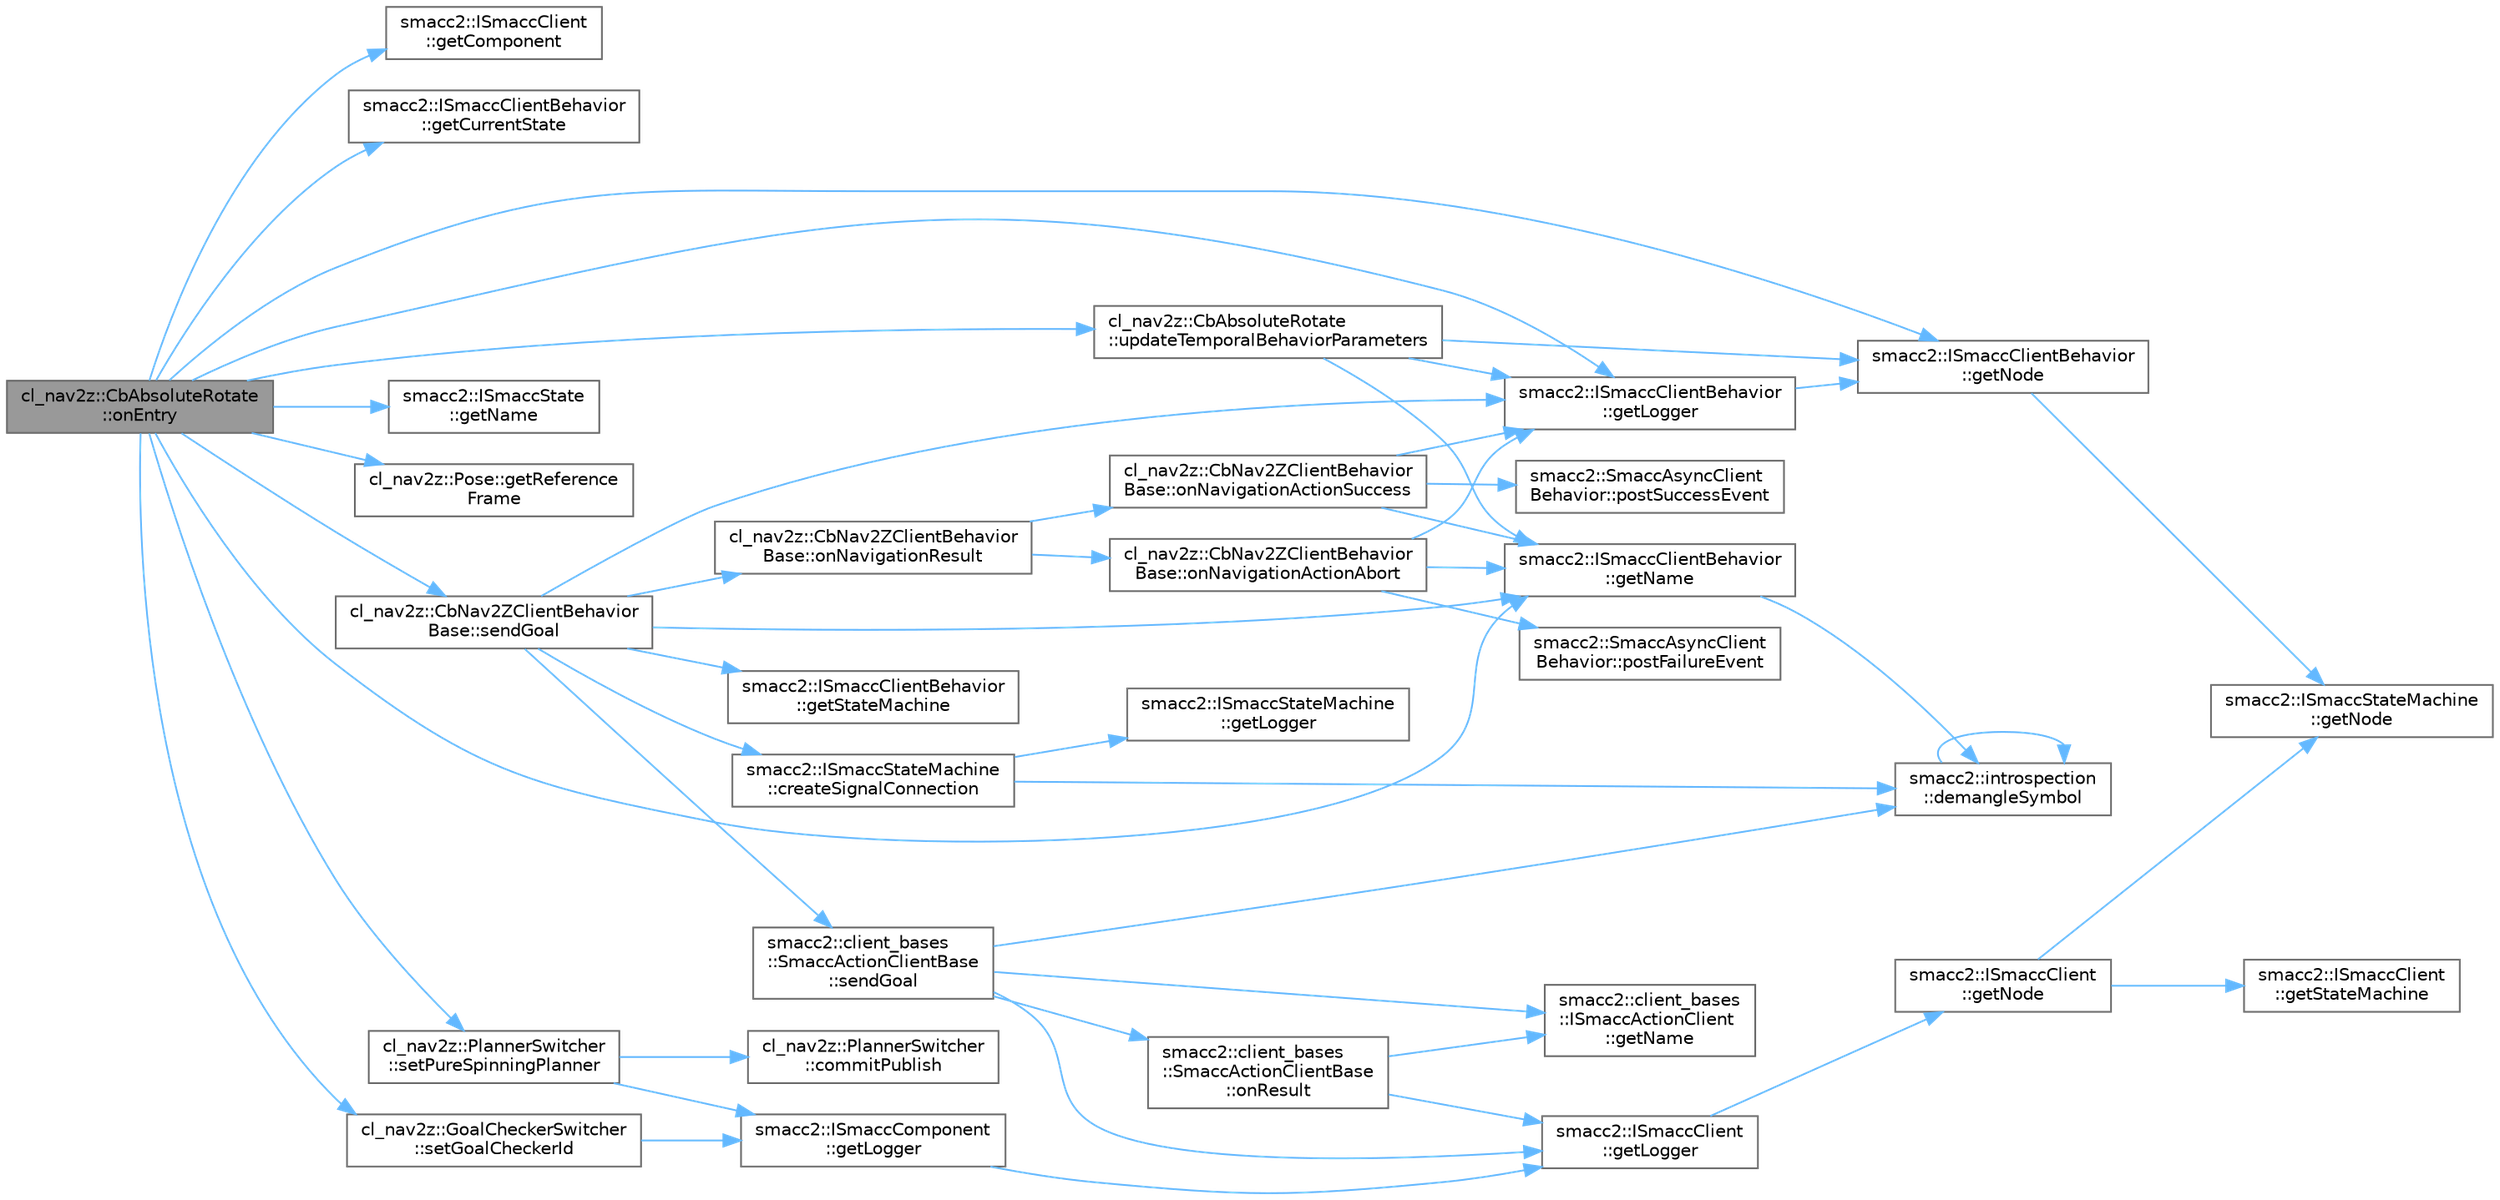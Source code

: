 digraph "cl_nav2z::CbAbsoluteRotate::onEntry"
{
 // LATEX_PDF_SIZE
  bgcolor="transparent";
  edge [fontname=Helvetica,fontsize=10,labelfontname=Helvetica,labelfontsize=10];
  node [fontname=Helvetica,fontsize=10,shape=box,height=0.2,width=0.4];
  rankdir="LR";
  Node1 [label="cl_nav2z::CbAbsoluteRotate\l::onEntry",height=0.2,width=0.4,color="gray40", fillcolor="grey60", style="filled", fontcolor="black",tooltip=" "];
  Node1 -> Node2 [color="steelblue1",style="solid"];
  Node2 [label="smacc2::ISmaccClient\l::getComponent",height=0.2,width=0.4,color="grey40", fillcolor="white", style="filled",URL="$classsmacc2_1_1ISmaccClient.html#afc6e0f5f82a4552134c9423b75e3ca1d",tooltip=" "];
  Node1 -> Node3 [color="steelblue1",style="solid"];
  Node3 [label="smacc2::ISmaccClientBehavior\l::getCurrentState",height=0.2,width=0.4,color="grey40", fillcolor="white", style="filled",URL="$classsmacc2_1_1ISmaccClientBehavior.html#a1a667b94eddb33662912587e87289cc1",tooltip=" "];
  Node1 -> Node4 [color="steelblue1",style="solid"];
  Node4 [label="smacc2::ISmaccClientBehavior\l::getLogger",height=0.2,width=0.4,color="grey40", fillcolor="white", style="filled",URL="$classsmacc2_1_1ISmaccClientBehavior.html#a9c3d82542c800e2ba5207c5cff0e63e8",tooltip=" "];
  Node4 -> Node5 [color="steelblue1",style="solid"];
  Node5 [label="smacc2::ISmaccClientBehavior\l::getNode",height=0.2,width=0.4,color="grey40", fillcolor="white", style="filled",URL="$classsmacc2_1_1ISmaccClientBehavior.html#aa1b28d5e8a5208fff8160f9df9a89dc6",tooltip=" "];
  Node5 -> Node6 [color="steelblue1",style="solid"];
  Node6 [label="smacc2::ISmaccStateMachine\l::getNode",height=0.2,width=0.4,color="grey40", fillcolor="white", style="filled",URL="$classsmacc2_1_1ISmaccStateMachine.html#a2cf8b817f7e137fc648e373ae4614a2f",tooltip=" "];
  Node1 -> Node7 [color="steelblue1",style="solid"];
  Node7 [label="smacc2::ISmaccClientBehavior\l::getName",height=0.2,width=0.4,color="grey40", fillcolor="white", style="filled",URL="$classsmacc2_1_1ISmaccClientBehavior.html#a3feaa9c382a7d376b7ba0017a63e294e",tooltip=" "];
  Node7 -> Node8 [color="steelblue1",style="solid"];
  Node8 [label="smacc2::introspection\l::demangleSymbol",height=0.2,width=0.4,color="grey40", fillcolor="white", style="filled",URL="$namespacesmacc2_1_1introspection.html#aba19132e50f25adee919c2504ae6a3a2",tooltip=" "];
  Node8 -> Node8 [color="steelblue1",style="solid"];
  Node1 -> Node9 [color="steelblue1",style="solid"];
  Node9 [label="smacc2::ISmaccState\l::getName",height=0.2,width=0.4,color="grey40", fillcolor="white", style="filled",URL="$classsmacc2_1_1ISmaccState.html#a69ec6fafcc7f109198412433cf06cbcc",tooltip=" "];
  Node1 -> Node5 [color="steelblue1",style="solid"];
  Node1 -> Node10 [color="steelblue1",style="solid"];
  Node10 [label="cl_nav2z::Pose::getReference\lFrame",height=0.2,width=0.4,color="grey40", fillcolor="white", style="filled",URL="$classcl__nav2z_1_1Pose.html#aa2694e3003979889f098a247c989b685",tooltip=" "];
  Node1 -> Node11 [color="steelblue1",style="solid"];
  Node11 [label="cl_nav2z::CbNav2ZClientBehavior\lBase::sendGoal",height=0.2,width=0.4,color="grey40", fillcolor="white", style="filled",URL="$classcl__nav2z_1_1CbNav2ZClientBehaviorBase.html#a1b4b0601a185ffc77453c1a5b35d21e0",tooltip=" "];
  Node11 -> Node12 [color="steelblue1",style="solid"];
  Node12 [label="smacc2::ISmaccStateMachine\l::createSignalConnection",height=0.2,width=0.4,color="grey40", fillcolor="white", style="filled",URL="$classsmacc2_1_1ISmaccStateMachine.html#a25f13e947197c61b66c12cf58ee351d5",tooltip=" "];
  Node12 -> Node8 [color="steelblue1",style="solid"];
  Node12 -> Node13 [color="steelblue1",style="solid"];
  Node13 [label="smacc2::ISmaccStateMachine\l::getLogger",height=0.2,width=0.4,color="grey40", fillcolor="white", style="filled",URL="$classsmacc2_1_1ISmaccStateMachine.html#acc4b310700e4256383d28f56217c3ce1",tooltip=" "];
  Node11 -> Node4 [color="steelblue1",style="solid"];
  Node11 -> Node7 [color="steelblue1",style="solid"];
  Node11 -> Node14 [color="steelblue1",style="solid"];
  Node14 [label="smacc2::ISmaccClientBehavior\l::getStateMachine",height=0.2,width=0.4,color="grey40", fillcolor="white", style="filled",URL="$classsmacc2_1_1ISmaccClientBehavior.html#aef894ccf74067413e7cf501dbf022cd2",tooltip=" "];
  Node11 -> Node15 [color="steelblue1",style="solid"];
  Node15 [label="cl_nav2z::CbNav2ZClientBehavior\lBase::onNavigationResult",height=0.2,width=0.4,color="grey40", fillcolor="white", style="filled",URL="$classcl__nav2z_1_1CbNav2ZClientBehaviorBase.html#a27843e175cfac316a613a0a342c7e450",tooltip=" "];
  Node15 -> Node16 [color="steelblue1",style="solid"];
  Node16 [label="cl_nav2z::CbNav2ZClientBehavior\lBase::onNavigationActionAbort",height=0.2,width=0.4,color="grey40", fillcolor="white", style="filled",URL="$classcl__nav2z_1_1CbNav2ZClientBehaviorBase.html#ac1509a1f84bdf6f4a0d62dbde6a8c12f",tooltip=" "];
  Node16 -> Node4 [color="steelblue1",style="solid"];
  Node16 -> Node7 [color="steelblue1",style="solid"];
  Node16 -> Node17 [color="steelblue1",style="solid"];
  Node17 [label="smacc2::SmaccAsyncClient\lBehavior::postFailureEvent",height=0.2,width=0.4,color="grey40", fillcolor="white", style="filled",URL="$classsmacc2_1_1SmaccAsyncClientBehavior.html#afcb5c1a0bf3b9bae6c54e8f5ef1bc04d",tooltip=" "];
  Node15 -> Node18 [color="steelblue1",style="solid"];
  Node18 [label="cl_nav2z::CbNav2ZClientBehavior\lBase::onNavigationActionSuccess",height=0.2,width=0.4,color="grey40", fillcolor="white", style="filled",URL="$classcl__nav2z_1_1CbNav2ZClientBehaviorBase.html#ab56a07ee9a373cb628f02bc90a658260",tooltip=" "];
  Node18 -> Node4 [color="steelblue1",style="solid"];
  Node18 -> Node7 [color="steelblue1",style="solid"];
  Node18 -> Node19 [color="steelblue1",style="solid"];
  Node19 [label="smacc2::SmaccAsyncClient\lBehavior::postSuccessEvent",height=0.2,width=0.4,color="grey40", fillcolor="white", style="filled",URL="$classsmacc2_1_1SmaccAsyncClientBehavior.html#a2fb4de26d011fbbb55bc1bbaed2e6f5b",tooltip=" "];
  Node11 -> Node20 [color="steelblue1",style="solid"];
  Node20 [label="smacc2::client_bases\l::SmaccActionClientBase\l::sendGoal",height=0.2,width=0.4,color="grey40", fillcolor="white", style="filled",URL="$classsmacc2_1_1client__bases_1_1SmaccActionClientBase.html#ad6d79ea8762410e81df2a18e4f8eaf1a",tooltip=" "];
  Node20 -> Node8 [color="steelblue1",style="solid"];
  Node20 -> Node21 [color="steelblue1",style="solid"];
  Node21 [label="smacc2::ISmaccClient\l::getLogger",height=0.2,width=0.4,color="grey40", fillcolor="white", style="filled",URL="$classsmacc2_1_1ISmaccClient.html#aaa82b9e079d2faf7bf4ba3a4dfecbf89",tooltip=" "];
  Node21 -> Node22 [color="steelblue1",style="solid"];
  Node22 [label="smacc2::ISmaccClient\l::getNode",height=0.2,width=0.4,color="grey40", fillcolor="white", style="filled",URL="$classsmacc2_1_1ISmaccClient.html#a0d0d53879b63fd45c78aac1c711f8708",tooltip=" "];
  Node22 -> Node6 [color="steelblue1",style="solid"];
  Node22 -> Node23 [color="steelblue1",style="solid"];
  Node23 [label="smacc2::ISmaccClient\l::getStateMachine",height=0.2,width=0.4,color="grey40", fillcolor="white", style="filled",URL="$classsmacc2_1_1ISmaccClient.html#a0e489e232e516e1fea5f026531e10973",tooltip=" "];
  Node20 -> Node24 [color="steelblue1",style="solid"];
  Node24 [label="smacc2::client_bases\l::ISmaccActionClient\l::getName",height=0.2,width=0.4,color="grey40", fillcolor="white", style="filled",URL="$classsmacc2_1_1client__bases_1_1ISmaccActionClient.html#a9d0cb5696387ed37ff2ae505108c3517",tooltip=" "];
  Node20 -> Node25 [color="steelblue1",style="solid"];
  Node25 [label="smacc2::client_bases\l::SmaccActionClientBase\l::onResult",height=0.2,width=0.4,color="grey40", fillcolor="white", style="filled",URL="$classsmacc2_1_1client__bases_1_1SmaccActionClientBase.html#ab318d0712e1ddbac47f5b14e8fa71534",tooltip=" "];
  Node25 -> Node21 [color="steelblue1",style="solid"];
  Node25 -> Node24 [color="steelblue1",style="solid"];
  Node1 -> Node26 [color="steelblue1",style="solid"];
  Node26 [label="cl_nav2z::GoalCheckerSwitcher\l::setGoalCheckerId",height=0.2,width=0.4,color="grey40", fillcolor="white", style="filled",URL="$classcl__nav2z_1_1GoalCheckerSwitcher.html#a6972ba572ce186f5f29dfe7d3bda6246",tooltip=" "];
  Node26 -> Node27 [color="steelblue1",style="solid"];
  Node27 [label="smacc2::ISmaccComponent\l::getLogger",height=0.2,width=0.4,color="grey40", fillcolor="white", style="filled",URL="$classsmacc2_1_1ISmaccComponent.html#a77ee85823bab8d84edcdf5d28782b728",tooltip=" "];
  Node27 -> Node21 [color="steelblue1",style="solid"];
  Node1 -> Node28 [color="steelblue1",style="solid"];
  Node28 [label="cl_nav2z::PlannerSwitcher\l::setPureSpinningPlanner",height=0.2,width=0.4,color="grey40", fillcolor="white", style="filled",URL="$classcl__nav2z_1_1PlannerSwitcher.html#abcf8b60014c93b3075ed354f30adfe35",tooltip=" "];
  Node28 -> Node29 [color="steelblue1",style="solid"];
  Node29 [label="cl_nav2z::PlannerSwitcher\l::commitPublish",height=0.2,width=0.4,color="grey40", fillcolor="white", style="filled",URL="$classcl__nav2z_1_1PlannerSwitcher.html#ae3d78b9be6d2f18294586638d0b01e6e",tooltip=" "];
  Node28 -> Node27 [color="steelblue1",style="solid"];
  Node1 -> Node30 [color="steelblue1",style="solid"];
  Node30 [label="cl_nav2z::CbAbsoluteRotate\l::updateTemporalBehaviorParameters",height=0.2,width=0.4,color="grey40", fillcolor="white", style="filled",URL="$classcl__nav2z_1_1CbAbsoluteRotate.html#a9410b279fa1b5d2dc02a413166e8fe72",tooltip=" "];
  Node30 -> Node4 [color="steelblue1",style="solid"];
  Node30 -> Node7 [color="steelblue1",style="solid"];
  Node30 -> Node5 [color="steelblue1",style="solid"];
}
